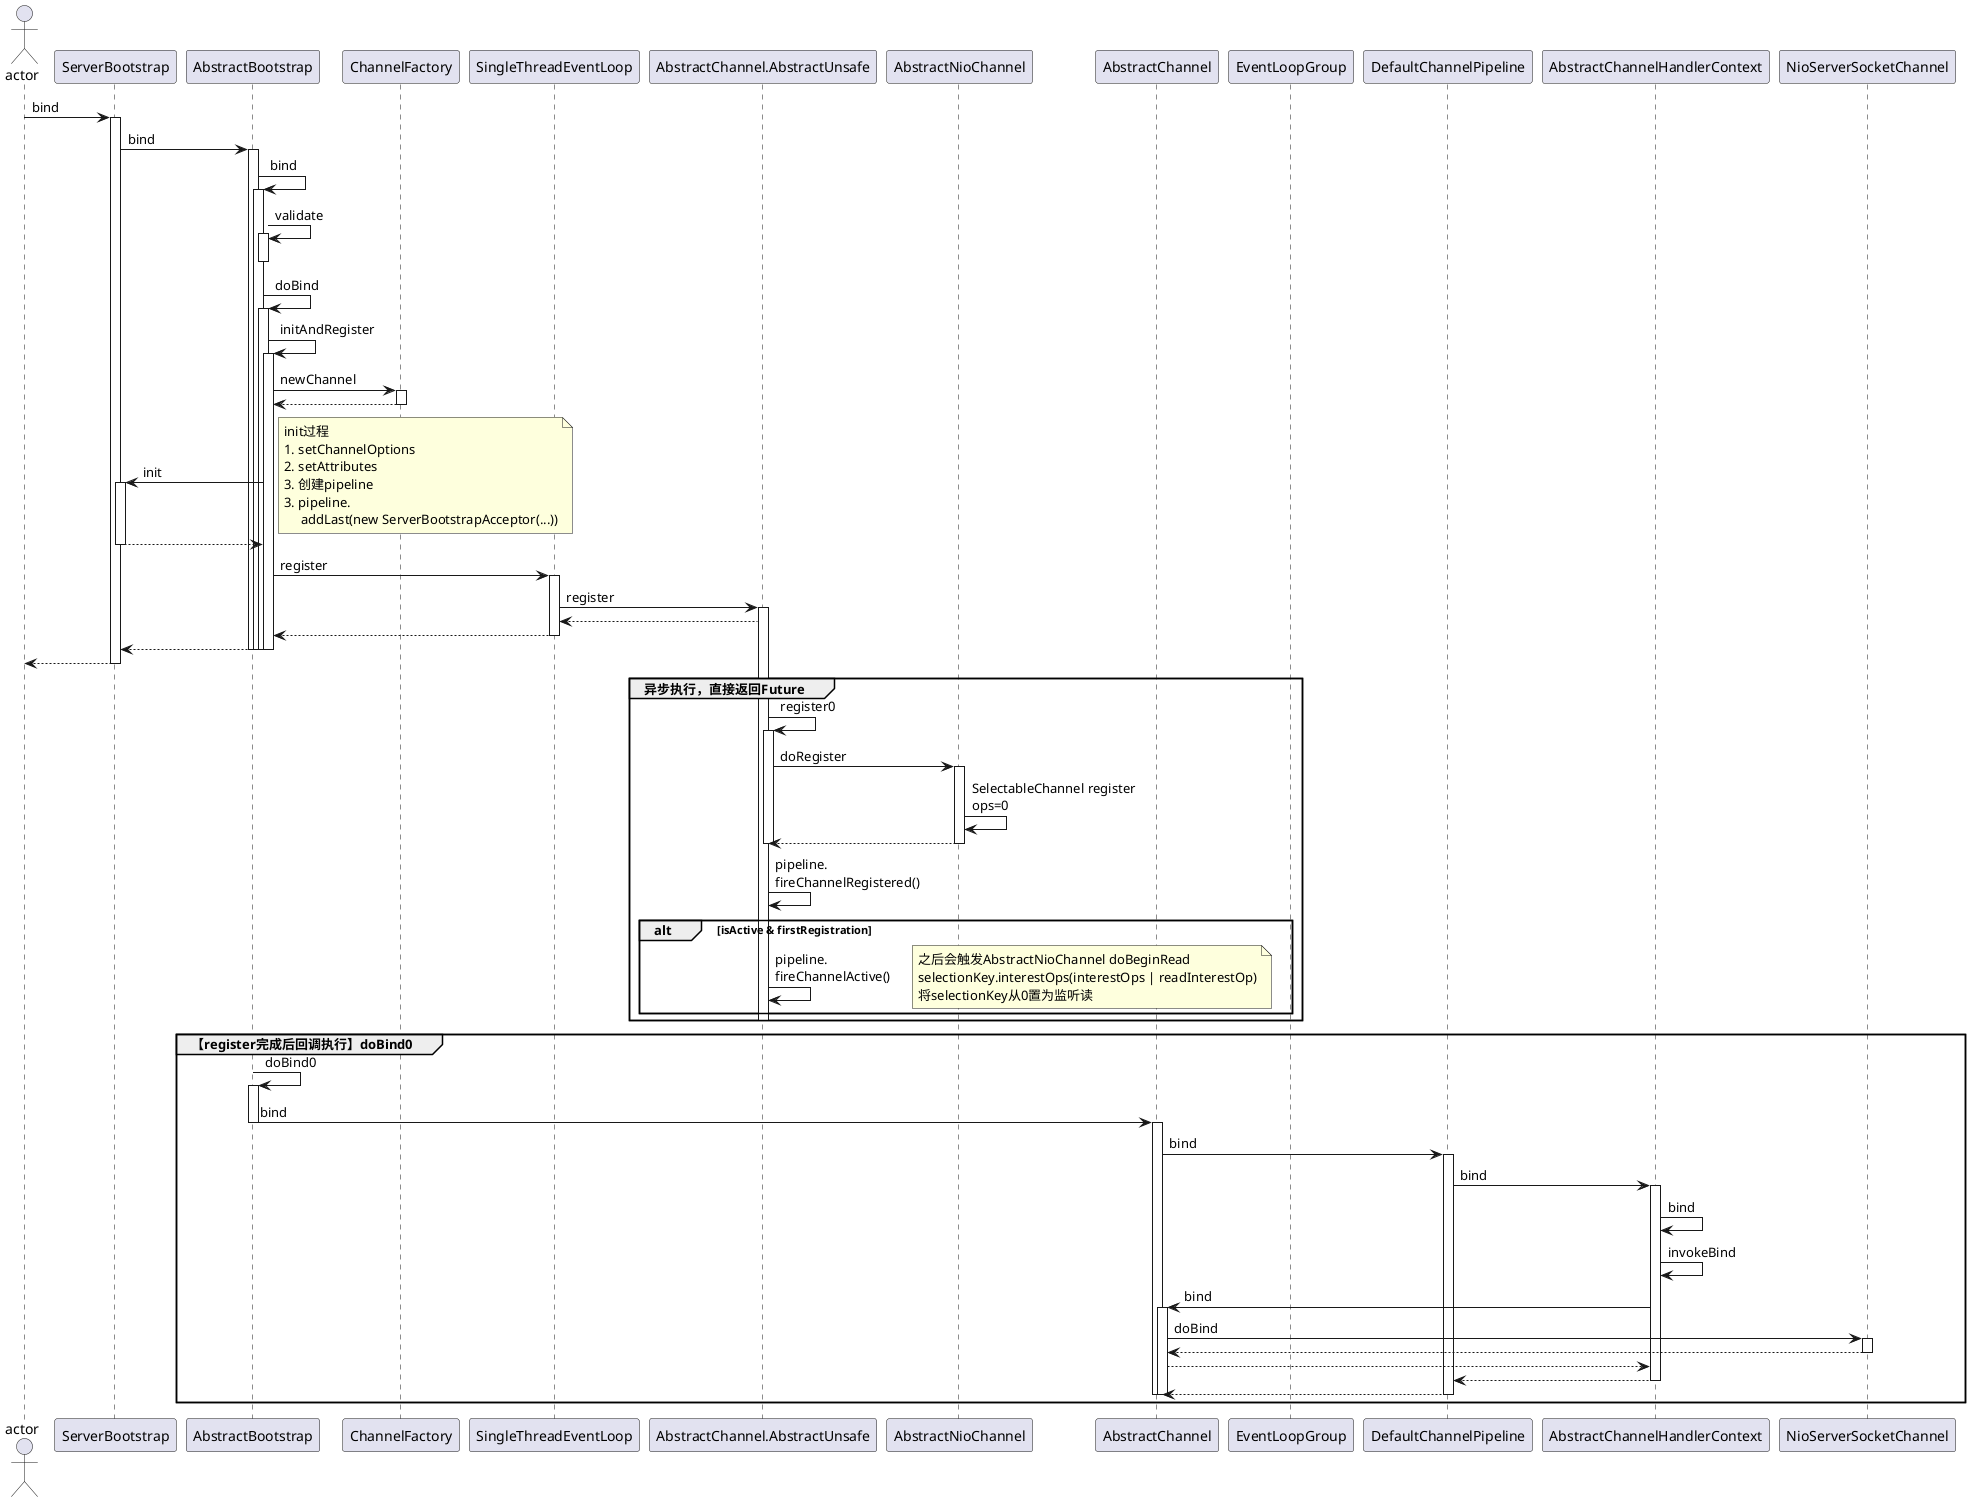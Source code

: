 @startuml
Actor actor
actor -> ServerBootstrap: bind
activate ServerBootstrap
ServerBootstrap -> AbstractBootstrap : bind
activate AbstractBootstrap
AbstractBootstrap -> AbstractBootstrap : bind
activate AbstractBootstrap
AbstractBootstrap -> AbstractBootstrap : validate
activate AbstractBootstrap
deactivate AbstractBootstrap
AbstractBootstrap -> AbstractBootstrap : doBind
activate AbstractBootstrap
AbstractBootstrap -> AbstractBootstrap : initAndRegister
activate AbstractBootstrap
AbstractBootstrap -> ChannelFactory : newChannel
activate ChannelFactory
ChannelFactory --> AbstractBootstrap
deactivate ChannelFactory
AbstractBootstrap -> ServerBootstrap : init
activate ServerBootstrap
    note right
        init过程
        1. setChannelOptions
        2. setAttributes
        3. 创建pipeline
        3. pipeline.
             addLast(new ServerBootstrapAcceptor(...))
    end note
ServerBootstrap --> AbstractBootstrap
deactivate ServerBootstrap

AbstractBootstrap -> SingleThreadEventLoop: register
activate SingleThreadEventLoop
SingleThreadEventLoop -> AbstractChannel.AbstractUnsafe: register
activate AbstractChannel.AbstractUnsafe
AbstractChannel.AbstractUnsafe --> SingleThreadEventLoop
SingleThreadEventLoop --> AbstractBootstrap
deactivate SingleThreadEventLoop
AbstractBootstrap --> ServerBootstrap
deactivate AbstractBootstrap
deactivate AbstractBootstrap
deactivate AbstractBootstrap
deactivate AbstractBootstrap
ServerBootstrap --> actor
deactivate ServerBootstrap



    group 异步执行，直接返回Future

        AbstractChannel.AbstractUnsafe -> AbstractChannel.AbstractUnsafe: register0
        activate AbstractChannel.AbstractUnsafe
        AbstractChannel.AbstractUnsafe -> AbstractNioChannel: doRegister
        activate AbstractNioChannel
        AbstractNioChannel -> AbstractNioChannel: SelectableChannel register\nops=0
        AbstractNioChannel --> AbstractChannel.AbstractUnsafe
        deactivate AbstractChannel.AbstractUnsafe
        deactivate AbstractNioChannel
        AbstractChannel.AbstractUnsafe -> AbstractChannel.AbstractUnsafe: pipeline.\nfireChannelRegistered()
        alt isActive & firstRegistration
            AbstractChannel.AbstractUnsafe -> AbstractChannel.AbstractUnsafe: pipeline.\nfireChannelActive()
            note right
                之后会触发AbstractNioChannel doBeginRead
                selectionKey.interestOps(interestOps | readInterestOp)
                将selectionKey从0置为监听读
            end note
        end
        deactivate AbstractChannel.AbstractUnsafe
        deactivate AbstractChannel
        deactivate EventLoopGroup
        deactivate AbstractBootstrap
    end

group 【register完成后回调执行】doBind0
    AbstractBootstrap -> AbstractBootstrap : doBind0
    activate AbstractBootstrap
    AbstractBootstrap -> AbstractChannel: bind
    deactivate AbstractBootstrap
    activate AbstractChannel
    AbstractChannel -> DefaultChannelPipeline: bind
    activate DefaultChannelPipeline
    DefaultChannelPipeline -> AbstractChannelHandlerContext: bind
    activate AbstractChannelHandlerContext
    AbstractChannelHandlerContext -> AbstractChannelHandlerContext: bind
    AbstractChannelHandlerContext -> AbstractChannelHandlerContext: invokeBind
    AbstractChannelHandlerContext -> AbstractChannel: bind
    activate AbstractChannel
    AbstractChannel -> NioServerSocketChannel: doBind
    activate NioServerSocketChannel
    NioServerSocketChannel --> AbstractChannel
    deactivate NioServerSocketChannel
    AbstractChannel --> AbstractChannelHandlerContext
    AbstractChannelHandlerContext --> DefaultChannelPipeline
    deactivate AbstractChannelHandlerContext
    DefaultChannelPipeline --> AbstractChannel
    deactivate DefaultChannelPipeline
    deactivate AbstractChannel
end
@enduml